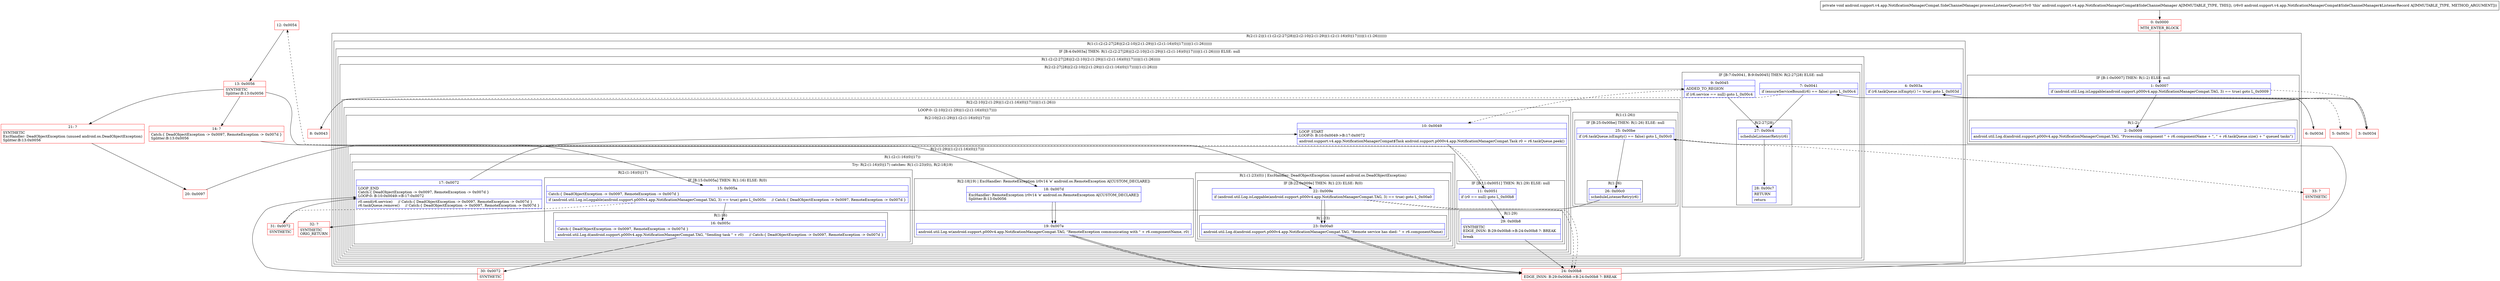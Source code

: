 digraph "CFG forandroid.support.v4.app.NotificationManagerCompat.SideChannelManager.processListenerQueue(Landroid\/support\/v4\/app\/NotificationManagerCompat$SideChannelManager$ListenerRecord;)V" {
subgraph cluster_Region_407430044 {
label = "R(2:(1:2)|(1:(1:(2:(2:27|28)|(2:(2:10|(2:(1:29)|(1:(2:(1:16)(0)|17))))|(1:(1:26)))))))";
node [shape=record,color=blue];
subgraph cluster_IfRegion_2114205595 {
label = "IF [B:1:0x0007] THEN: R(1:2) ELSE: null";
node [shape=record,color=blue];
Node_1 [shape=record,label="{1\:\ 0x0007|if (android.util.Log.isLoggable(android.support.p000v4.app.NotificationManagerCompat.TAG, 3) == true) goto L_0x0009\l}"];
subgraph cluster_Region_2111194553 {
label = "R(1:2)";
node [shape=record,color=blue];
Node_2 [shape=record,label="{2\:\ 0x0009|android.util.Log.d(android.support.p000v4.app.NotificationManagerCompat.TAG, \"Processing component \" + r6.componentName + \", \" + r6.taskQueue.size() + \" queued tasks\")\l}"];
}
}
subgraph cluster_Region_210584630 {
label = "R(1:(1:(2:(2:27|28)|(2:(2:10|(2:(1:29)|(1:(2:(1:16)(0)|17))))|(1:(1:26))))))";
node [shape=record,color=blue];
subgraph cluster_IfRegion_1392902712 {
label = "IF [B:4:0x003a] THEN: R(1:(2:(2:27|28)|(2:(2:10|(2:(1:29)|(1:(2:(1:16)(0)|17))))|(1:(1:26))))) ELSE: null";
node [shape=record,color=blue];
Node_4 [shape=record,label="{4\:\ 0x003a|if (r6.taskQueue.isEmpty() != true) goto L_0x003d\l}"];
subgraph cluster_Region_216096556 {
label = "R(1:(2:(2:27|28)|(2:(2:10|(2:(1:29)|(1:(2:(1:16)(0)|17))))|(1:(1:26)))))";
node [shape=record,color=blue];
subgraph cluster_Region_1129654404 {
label = "R(2:(2:27|28)|(2:(2:10|(2:(1:29)|(1:(2:(1:16)(0)|17))))|(1:(1:26))))";
node [shape=record,color=blue];
subgraph cluster_IfRegion_622819372 {
label = "IF [B:7:0x0041, B:9:0x0045] THEN: R(2:27|28) ELSE: null";
node [shape=record,color=blue];
Node_7 [shape=record,label="{7\:\ 0x0041|if (ensureServiceBound(r6) == false) goto L_0x00c4\l}"];
Node_9 [shape=record,label="{9\:\ 0x0045|ADDED_TO_REGION\l|if (r6.service == null) goto L_0x00c4\l}"];
subgraph cluster_Region_1181464949 {
label = "R(2:27|28)";
node [shape=record,color=blue];
Node_27 [shape=record,label="{27\:\ 0x00c4|scheduleListenerRetry(r6)\l}"];
Node_28 [shape=record,label="{28\:\ 0x00c7|RETURN\l|return\l}"];
}
}
subgraph cluster_Region_1081444011 {
label = "R(2:(2:10|(2:(1:29)|(1:(2:(1:16)(0)|17))))|(1:(1:26)))";
node [shape=record,color=blue];
subgraph cluster_LoopRegion_713983785 {
label = "LOOP:0: (2:10|(2:(1:29)|(1:(2:(1:16)(0)|17))))";
node [shape=record,color=blue];
subgraph cluster_Region_208325517 {
label = "R(2:10|(2:(1:29)|(1:(2:(1:16)(0)|17))))";
node [shape=record,color=blue];
Node_10 [shape=record,label="{10\:\ 0x0049|LOOP_START\lLOOP:0: B:10:0x0049\-\>B:17:0x0072\l|android.support.v4.app.NotificationManagerCompat$Task android.support.p000v4.app.NotificationManagerCompat.Task r0 = r6.taskQueue.peek()\l}"];
subgraph cluster_Region_1947092044 {
label = "R(2:(1:29)|(1:(2:(1:16)(0)|17)))";
node [shape=record,color=blue];
subgraph cluster_IfRegion_187317223 {
label = "IF [B:11:0x0051] THEN: R(1:29) ELSE: null";
node [shape=record,color=blue];
Node_11 [shape=record,label="{11\:\ 0x0051|if (r0 == null) goto L_0x00b8\l}"];
subgraph cluster_Region_1865808809 {
label = "R(1:29)";
node [shape=record,color=blue];
Node_29 [shape=record,label="{29\:\ 0x00b8|SYNTHETIC\lEDGE_INSN: B:29:0x00b8\-\>B:24:0x00b8 ?: BREAK  \l|break\l}"];
}
}
subgraph cluster_Region_52000826 {
label = "R(1:(2:(1:16)(0)|17))";
node [shape=record,color=blue];
subgraph cluster_TryCatchRegion_1576014015 {
label = "Try: R(2:(1:16)(0)|17) catches: R(1:(1:23)(0)), R(2:18|19)";
node [shape=record,color=blue];
subgraph cluster_Region_2027842015 {
label = "R(2:(1:16)(0)|17)";
node [shape=record,color=blue];
subgraph cluster_IfRegion_1541014377 {
label = "IF [B:15:0x005a] THEN: R(1:16) ELSE: R(0)";
node [shape=record,color=blue];
Node_15 [shape=record,label="{15\:\ 0x005a|Catch:\{ DeadObjectException \-\> 0x0097, RemoteException \-\> 0x007d \}\l|if (android.util.Log.isLoggable(android.support.p000v4.app.NotificationManagerCompat.TAG, 3) == true) goto L_0x005c     \/\/ Catch:\{ DeadObjectException \-\> 0x0097, RemoteException \-\> 0x007d \}\l}"];
subgraph cluster_Region_474008113 {
label = "R(1:16)";
node [shape=record,color=blue];
Node_16 [shape=record,label="{16\:\ 0x005c|Catch:\{ DeadObjectException \-\> 0x0097, RemoteException \-\> 0x007d \}\l|android.util.Log.d(android.support.p000v4.app.NotificationManagerCompat.TAG, \"Sending task \" + r0)     \/\/ Catch:\{ DeadObjectException \-\> 0x0097, RemoteException \-\> 0x007d \}\l}"];
}
subgraph cluster_Region_460473096 {
label = "R(0)";
node [shape=record,color=blue];
}
}
Node_17 [shape=record,label="{17\:\ 0x0072|LOOP_END\lCatch:\{ DeadObjectException \-\> 0x0097, RemoteException \-\> 0x007d \}\lLOOP:0: B:10:0x0049\-\>B:17:0x0072\l|r0.send(r6.service)     \/\/ Catch:\{ DeadObjectException \-\> 0x0097, RemoteException \-\> 0x007d \}\lr6.taskQueue.remove()     \/\/ Catch:\{ DeadObjectException \-\> 0x0097, RemoteException \-\> 0x007d \}\l}"];
}
subgraph cluster_Region_1407328500 {
label = "R(1:(1:23)(0)) | ExcHandler: DeadObjectException (unused android.os.DeadObjectException)\l";
node [shape=record,color=blue];
subgraph cluster_IfRegion_248162271 {
label = "IF [B:22:0x009e] THEN: R(1:23) ELSE: R(0)";
node [shape=record,color=blue];
Node_22 [shape=record,label="{22\:\ 0x009e|if (android.util.Log.isLoggable(android.support.p000v4.app.NotificationManagerCompat.TAG, 3) == true) goto L_0x00a0\l}"];
subgraph cluster_Region_83901476 {
label = "R(1:23)";
node [shape=record,color=blue];
Node_23 [shape=record,label="{23\:\ 0x00a0|android.util.Log.d(android.support.p000v4.app.NotificationManagerCompat.TAG, \"Remote service has died: \" + r6.componentName)\l}"];
}
subgraph cluster_Region_207832463 {
label = "R(0)";
node [shape=record,color=blue];
}
}
}
subgraph cluster_Region_1313091959 {
label = "R(2:18|19) | ExcHandler: RemoteException (r0v14 'e' android.os.RemoteException A[CUSTOM_DECLARE])\l";
node [shape=record,color=blue];
Node_18 [shape=record,label="{18\:\ 0x007d|ExcHandler: RemoteException (r0v14 'e' android.os.RemoteException A[CUSTOM_DECLARE])\lSplitter:B:13:0x0056\l}"];
Node_19 [shape=record,label="{19\:\ 0x007e|android.util.Log.w(android.support.p000v4.app.NotificationManagerCompat.TAG, \"RemoteException communicating with \" + r6.componentName, r0)\l}"];
}
}
}
}
}
}
subgraph cluster_Region_359371583 {
label = "R(1:(1:26))";
node [shape=record,color=blue];
subgraph cluster_IfRegion_286162090 {
label = "IF [B:25:0x00be] THEN: R(1:26) ELSE: null";
node [shape=record,color=blue];
Node_25 [shape=record,label="{25\:\ 0x00be|if (r6.taskQueue.isEmpty() == false) goto L_0x00c0\l}"];
subgraph cluster_Region_131533881 {
label = "R(1:26)";
node [shape=record,color=blue];
Node_26 [shape=record,label="{26\:\ 0x00c0|scheduleListenerRetry(r6)\l}"];
}
}
}
}
}
}
}
}
}
subgraph cluster_Region_1407328500 {
label = "R(1:(1:23)(0)) | ExcHandler: DeadObjectException (unused android.os.DeadObjectException)\l";
node [shape=record,color=blue];
subgraph cluster_IfRegion_248162271 {
label = "IF [B:22:0x009e] THEN: R(1:23) ELSE: R(0)";
node [shape=record,color=blue];
Node_22 [shape=record,label="{22\:\ 0x009e|if (android.util.Log.isLoggable(android.support.p000v4.app.NotificationManagerCompat.TAG, 3) == true) goto L_0x00a0\l}"];
subgraph cluster_Region_83901476 {
label = "R(1:23)";
node [shape=record,color=blue];
Node_23 [shape=record,label="{23\:\ 0x00a0|android.util.Log.d(android.support.p000v4.app.NotificationManagerCompat.TAG, \"Remote service has died: \" + r6.componentName)\l}"];
}
subgraph cluster_Region_207832463 {
label = "R(0)";
node [shape=record,color=blue];
}
}
}
subgraph cluster_Region_1313091959 {
label = "R(2:18|19) | ExcHandler: RemoteException (r0v14 'e' android.os.RemoteException A[CUSTOM_DECLARE])\l";
node [shape=record,color=blue];
Node_18 [shape=record,label="{18\:\ 0x007d|ExcHandler: RemoteException (r0v14 'e' android.os.RemoteException A[CUSTOM_DECLARE])\lSplitter:B:13:0x0056\l}"];
Node_19 [shape=record,label="{19\:\ 0x007e|android.util.Log.w(android.support.p000v4.app.NotificationManagerCompat.TAG, \"RemoteException communicating with \" + r6.componentName, r0)\l}"];
}
Node_0 [shape=record,color=red,label="{0\:\ 0x0000|MTH_ENTER_BLOCK\l}"];
Node_3 [shape=record,color=red,label="{3\:\ 0x0034}"];
Node_5 [shape=record,color=red,label="{5\:\ 0x003c}"];
Node_6 [shape=record,color=red,label="{6\:\ 0x003d}"];
Node_8 [shape=record,color=red,label="{8\:\ 0x0043}"];
Node_12 [shape=record,color=red,label="{12\:\ 0x0054}"];
Node_13 [shape=record,color=red,label="{13\:\ 0x0056|SYNTHETIC\lSplitter:B:13:0x0056\l}"];
Node_14 [shape=record,color=red,label="{14\:\ ?|Catch:\{ DeadObjectException \-\> 0x0097, RemoteException \-\> 0x007d \}\lSplitter:B:13:0x0056\l}"];
Node_20 [shape=record,color=red,label="{20\:\ 0x0097}"];
Node_21 [shape=record,color=red,label="{21\:\ ?|SYNTHETIC\lExcHandler: DeadObjectException (unused android.os.DeadObjectException)\lSplitter:B:13:0x0056\l}"];
Node_24 [shape=record,color=red,label="{24\:\ 0x00b8|EDGE_INSN: B:29:0x00b8\-\>B:24:0x00b8 ?: BREAK  \l}"];
Node_30 [shape=record,color=red,label="{30\:\ 0x0072|SYNTHETIC\l}"];
Node_31 [shape=record,color=red,label="{31\:\ 0x0072|SYNTHETIC\l}"];
Node_32 [shape=record,color=red,label="{32\:\ ?|SYNTHETIC\lORIG_RETURN\l}"];
Node_33 [shape=record,color=red,label="{33\:\ ?|SYNTHETIC\l}"];
MethodNode[shape=record,label="{private void android.support.v4.app.NotificationManagerCompat.SideChannelManager.processListenerQueue((r5v0 'this' android.support.v4.app.NotificationManagerCompat$SideChannelManager A[IMMUTABLE_TYPE, THIS]), (r6v0 android.support.v4.app.NotificationManagerCompat$SideChannelManager$ListenerRecord A[IMMUTABLE_TYPE, METHOD_ARGUMENT])) }"];
MethodNode -> Node_0;
Node_1 -> Node_2;
Node_1 -> Node_3[style=dashed];
Node_2 -> Node_3;
Node_4 -> Node_5[style=dashed];
Node_4 -> Node_6;
Node_7 -> Node_8[style=dashed];
Node_7 -> Node_27;
Node_9 -> Node_10[style=dashed];
Node_9 -> Node_27;
Node_27 -> Node_28;
Node_10 -> Node_11;
Node_11 -> Node_12[style=dashed];
Node_11 -> Node_29;
Node_29 -> Node_24;
Node_15 -> Node_16;
Node_15 -> Node_31[style=dashed];
Node_16 -> Node_30;
Node_17 -> Node_10;
Node_22 -> Node_23;
Node_22 -> Node_24[style=dashed];
Node_23 -> Node_24;
Node_18 -> Node_19;
Node_19 -> Node_24;
Node_25 -> Node_26;
Node_25 -> Node_33[style=dashed];
Node_26 -> Node_32;
Node_22 -> Node_23;
Node_22 -> Node_24[style=dashed];
Node_23 -> Node_24;
Node_18 -> Node_19;
Node_19 -> Node_24;
Node_0 -> Node_1;
Node_3 -> Node_4;
Node_6 -> Node_7;
Node_8 -> Node_9;
Node_12 -> Node_13;
Node_13 -> Node_14;
Node_13 -> Node_21;
Node_13 -> Node_18;
Node_14 -> Node_15;
Node_20 -> Node_22;
Node_21 -> Node_20;
Node_24 -> Node_25;
Node_30 -> Node_17;
Node_31 -> Node_17;
}

